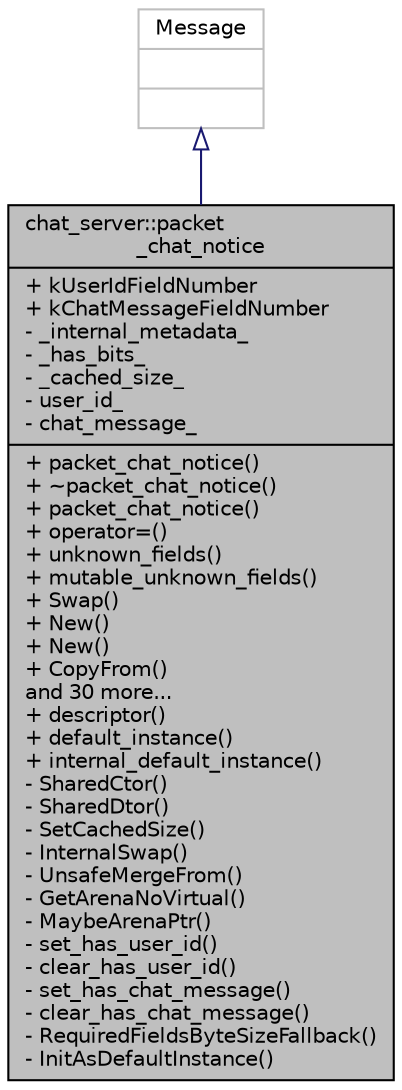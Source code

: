 digraph "chat_server::packet_chat_notice"
{
  edge [fontname="Helvetica",fontsize="10",labelfontname="Helvetica",labelfontsize="10"];
  node [fontname="Helvetica",fontsize="10",shape=record];
  Node2 [label="{chat_server::packet\l_chat_notice\n|+ kUserIdFieldNumber\l+ kChatMessageFieldNumber\l- _internal_metadata_\l- _has_bits_\l- _cached_size_\l- user_id_\l- chat_message_\l|+ packet_chat_notice()\l+ ~packet_chat_notice()\l+ packet_chat_notice()\l+ operator=()\l+ unknown_fields()\l+ mutable_unknown_fields()\l+ Swap()\l+ New()\l+ New()\l+ CopyFrom()\land 30 more...\l+ descriptor()\l+ default_instance()\l+ internal_default_instance()\l- SharedCtor()\l- SharedDtor()\l- SetCachedSize()\l- InternalSwap()\l- UnsafeMergeFrom()\l- GetArenaNoVirtual()\l- MaybeArenaPtr()\l- set_has_user_id()\l- clear_has_user_id()\l- set_has_chat_message()\l- clear_has_chat_message()\l- RequiredFieldsByteSizeFallback()\l- InitAsDefaultInstance()\l}",height=0.2,width=0.4,color="black", fillcolor="grey75", style="filled", fontcolor="black"];
  Node3 -> Node2 [dir="back",color="midnightblue",fontsize="10",style="solid",arrowtail="onormal",fontname="Helvetica"];
  Node3 [label="{Message\n||}",height=0.2,width=0.4,color="grey75", fillcolor="white", style="filled"];
}
